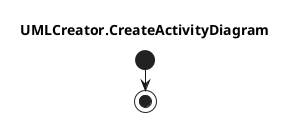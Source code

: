 @startuml UMLCreator.CreateActivityDiagram
title UMLCreator.CreateActivityDiagram
start
stop
@enduml
